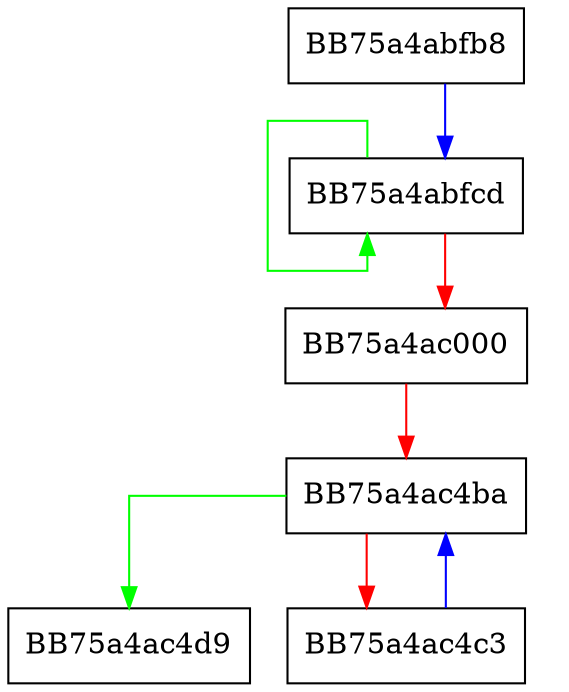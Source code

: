 digraph InitializeScanners {
  node [shape="box"];
  graph [splines=ortho];
  BB75a4abfb8 -> BB75a4abfcd [color="blue"];
  BB75a4abfcd -> BB75a4abfcd [color="green"];
  BB75a4abfcd -> BB75a4ac000 [color="red"];
  BB75a4ac000 -> BB75a4ac4ba [color="red"];
  BB75a4ac4ba -> BB75a4ac4d9 [color="green"];
  BB75a4ac4ba -> BB75a4ac4c3 [color="red"];
  BB75a4ac4c3 -> BB75a4ac4ba [color="blue"];
}